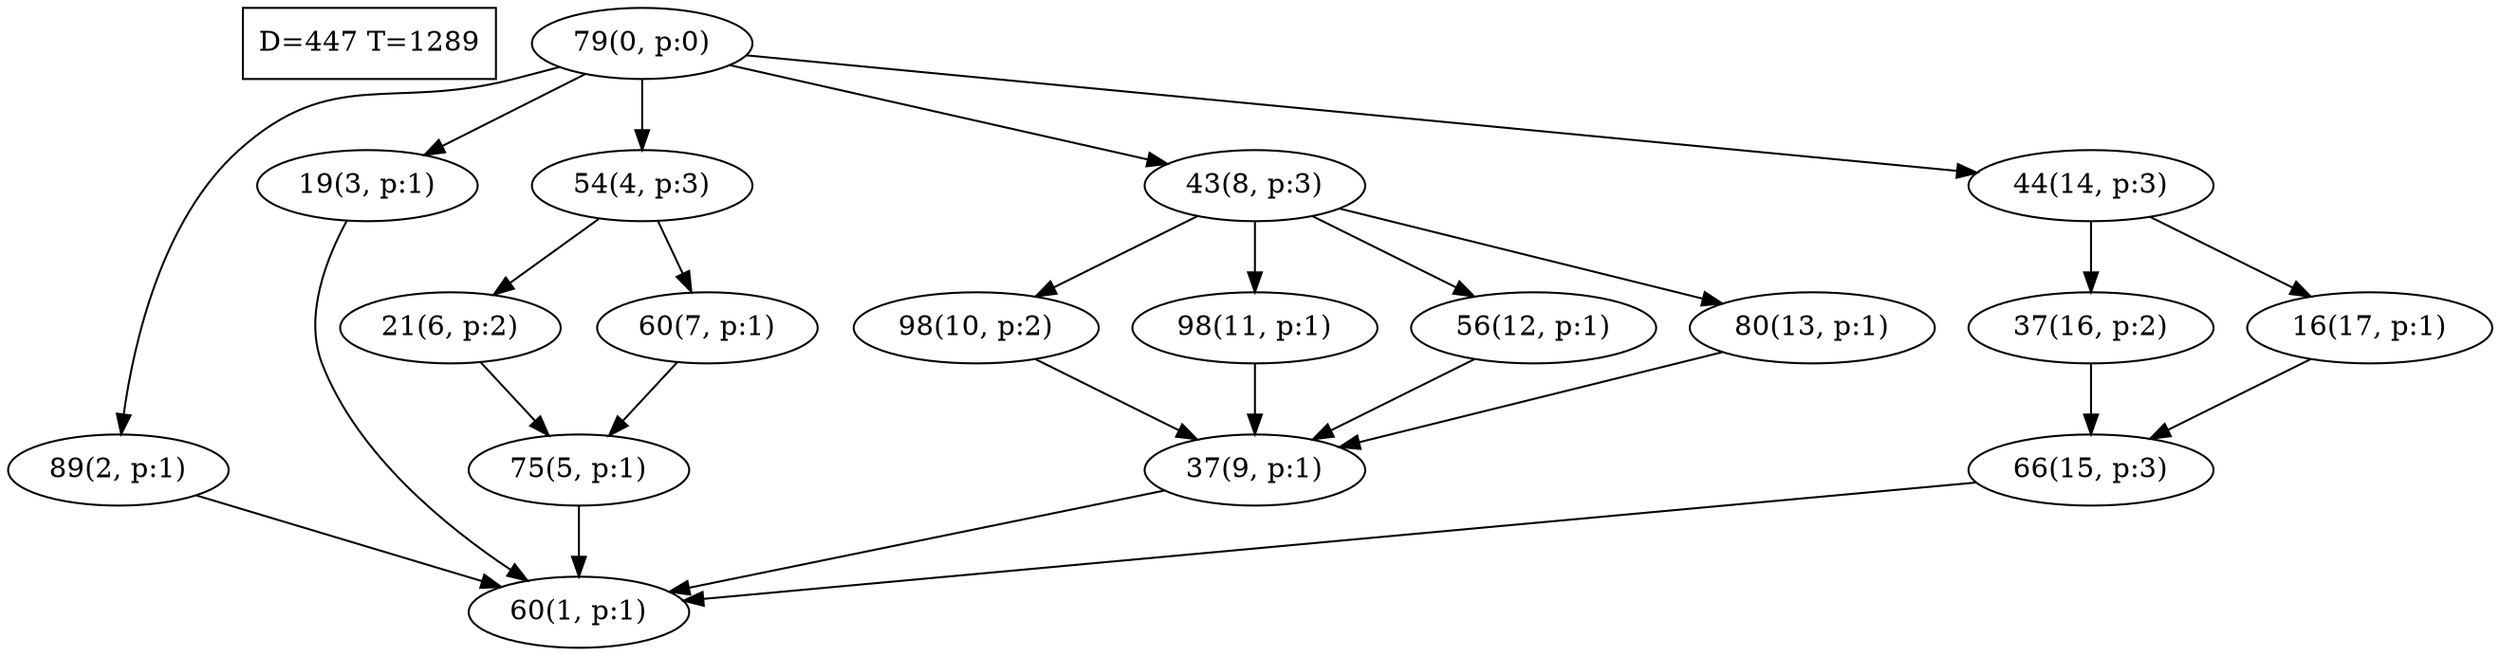 digraph Task {
i [shape=box, label="D=447 T=1289"]; 
0 [label="79(0, p:0)"];
1 [label="60(1, p:1)"];
2 [label="89(2, p:1)"];
3 [label="19(3, p:1)"];
4 [label="54(4, p:3)"];
5 [label="75(5, p:1)"];
6 [label="21(6, p:2)"];
7 [label="60(7, p:1)"];
8 [label="43(8, p:3)"];
9 [label="37(9, p:1)"];
10 [label="98(10, p:2)"];
11 [label="98(11, p:1)"];
12 [label="56(12, p:1)"];
13 [label="80(13, p:1)"];
14 [label="44(14, p:3)"];
15 [label="66(15, p:3)"];
16 [label="37(16, p:2)"];
17 [label="16(17, p:1)"];
0 -> 2;
0 -> 3;
0 -> 4;
0 -> 8;
0 -> 14;
2 -> 1;
3 -> 1;
4 -> 6;
4 -> 7;
5 -> 1;
6 -> 5;
7 -> 5;
8 -> 10;
8 -> 11;
8 -> 12;
8 -> 13;
9 -> 1;
10 -> 9;
11 -> 9;
12 -> 9;
13 -> 9;
14 -> 16;
14 -> 17;
15 -> 1;
16 -> 15;
17 -> 15;
}